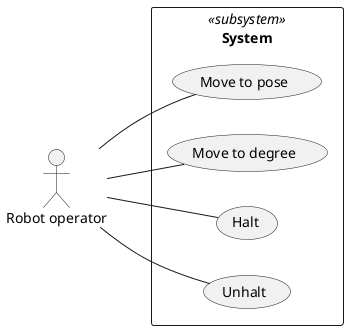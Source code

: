 @startuml

left to right direction

actor "Robot operator" as robot_operator

rectangle "**System**" <<subsystem>> {
    (Move to pose) as move_to_pose
    (Move to degree) as move_to_degree
    (Halt) as halt
    (Unhalt) as unhalt
}

robot_operator -- move_to_degree
robot_operator -- move_to_pose
robot_operator -- unhalt
robot_operator -- halt

@enduml